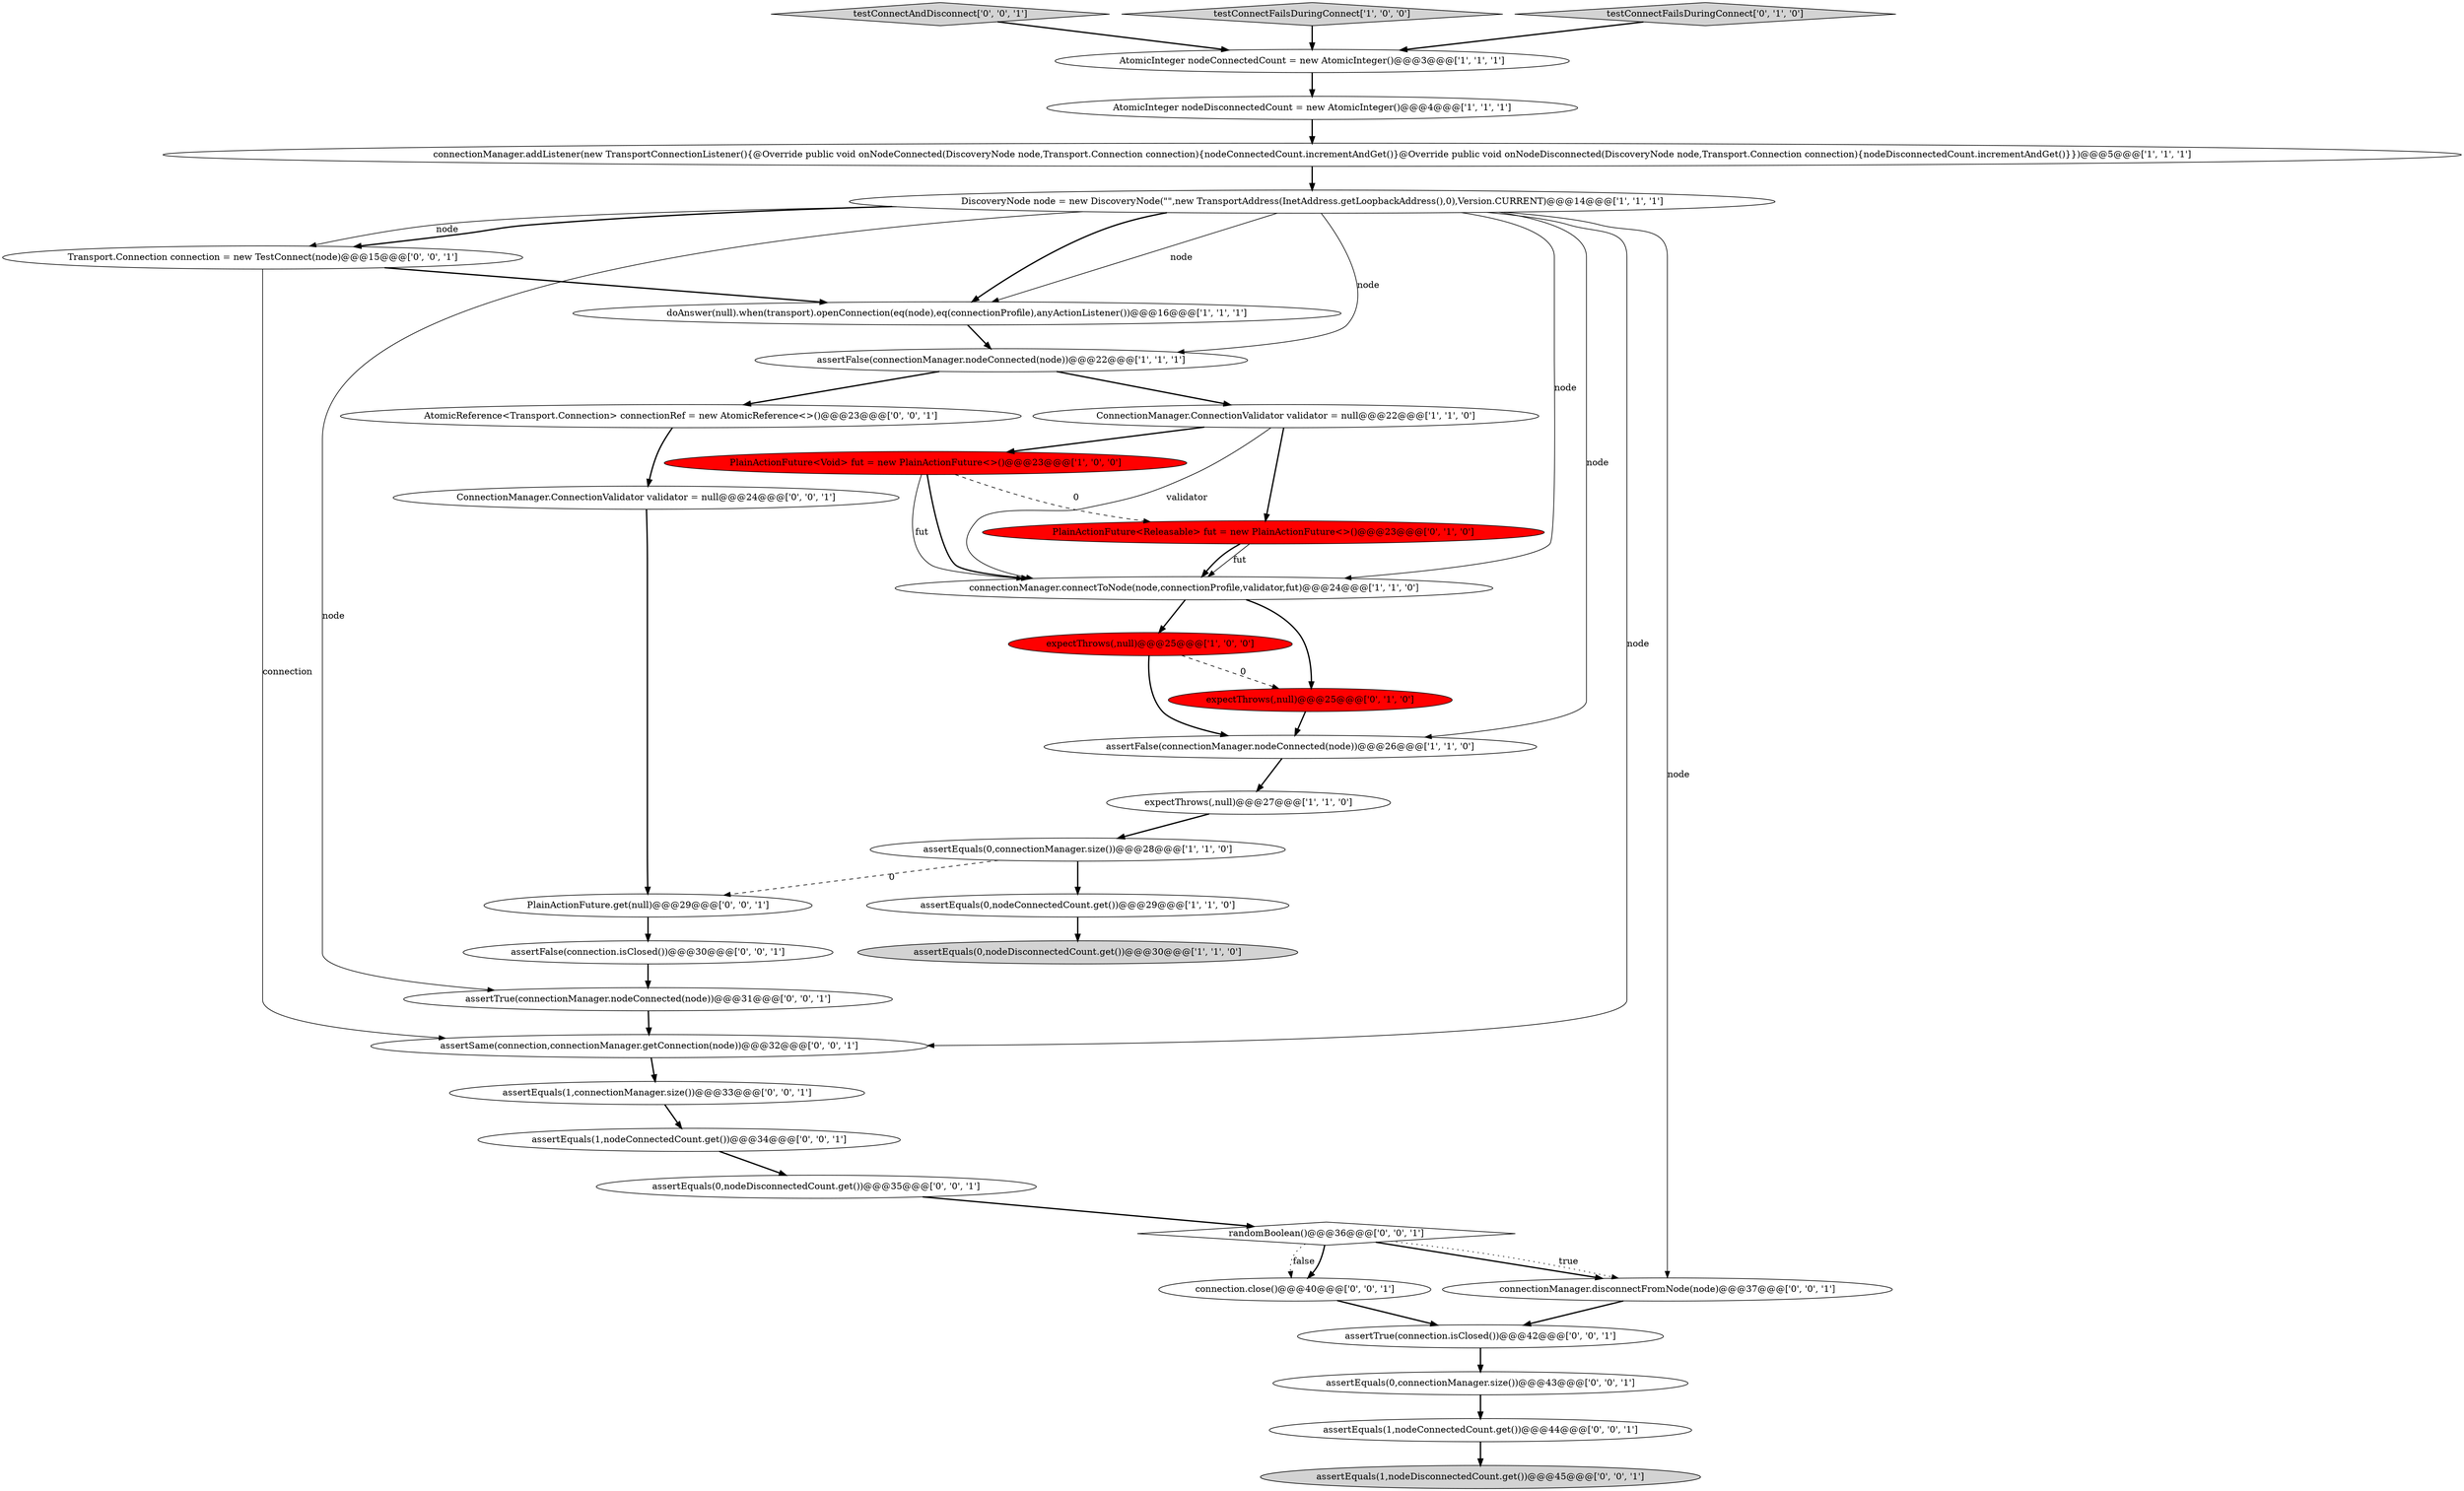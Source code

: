 digraph {
8 [style = filled, label = "assertEquals(0,connectionManager.size())@@@28@@@['1', '1', '0']", fillcolor = white, shape = ellipse image = "AAA0AAABBB1BBB"];
28 [style = filled, label = "connection.close()@@@40@@@['0', '0', '1']", fillcolor = white, shape = ellipse image = "AAA0AAABBB3BBB"];
33 [style = filled, label = "assertEquals(0,connectionManager.size())@@@43@@@['0', '0', '1']", fillcolor = white, shape = ellipse image = "AAA0AAABBB3BBB"];
36 [style = filled, label = "assertSame(connection,connectionManager.getConnection(node))@@@32@@@['0', '0', '1']", fillcolor = white, shape = ellipse image = "AAA0AAABBB3BBB"];
7 [style = filled, label = "ConnectionManager.ConnectionValidator validator = null@@@22@@@['1', '1', '0']", fillcolor = white, shape = ellipse image = "AAA0AAABBB1BBB"];
15 [style = filled, label = "assertEquals(0,nodeDisconnectedCount.get())@@@30@@@['1', '1', '0']", fillcolor = lightgray, shape = ellipse image = "AAA0AAABBB1BBB"];
29 [style = filled, label = "AtomicReference<Transport.Connection> connectionRef = new AtomicReference<>()@@@23@@@['0', '0', '1']", fillcolor = white, shape = ellipse image = "AAA0AAABBB3BBB"];
10 [style = filled, label = "expectThrows(,null)@@@27@@@['1', '1', '0']", fillcolor = white, shape = ellipse image = "AAA0AAABBB1BBB"];
12 [style = filled, label = "connectionManager.connectToNode(node,connectionProfile,validator,fut)@@@24@@@['1', '1', '0']", fillcolor = white, shape = ellipse image = "AAA0AAABBB1BBB"];
32 [style = filled, label = "assertTrue(connection.isClosed())@@@42@@@['0', '0', '1']", fillcolor = white, shape = ellipse image = "AAA0AAABBB3BBB"];
22 [style = filled, label = "connectionManager.disconnectFromNode(node)@@@37@@@['0', '0', '1']", fillcolor = white, shape = ellipse image = "AAA0AAABBB3BBB"];
31 [style = filled, label = "assertEquals(1,connectionManager.size())@@@33@@@['0', '0', '1']", fillcolor = white, shape = ellipse image = "AAA0AAABBB3BBB"];
34 [style = filled, label = "testConnectAndDisconnect['0', '0', '1']", fillcolor = lightgray, shape = diamond image = "AAA0AAABBB3BBB"];
16 [style = filled, label = "PlainActionFuture<Releasable> fut = new PlainActionFuture<>()@@@23@@@['0', '1', '0']", fillcolor = red, shape = ellipse image = "AAA1AAABBB2BBB"];
25 [style = filled, label = "assertEquals(1,nodeConnectedCount.get())@@@44@@@['0', '0', '1']", fillcolor = white, shape = ellipse image = "AAA0AAABBB3BBB"];
26 [style = filled, label = "assertEquals(0,nodeDisconnectedCount.get())@@@35@@@['0', '0', '1']", fillcolor = white, shape = ellipse image = "AAA0AAABBB3BBB"];
13 [style = filled, label = "connectionManager.addListener(new TransportConnectionListener(){@Override public void onNodeConnected(DiscoveryNode node,Transport.Connection connection){nodeConnectedCount.incrementAndGet()}@Override public void onNodeDisconnected(DiscoveryNode node,Transport.Connection connection){nodeDisconnectedCount.incrementAndGet()}})@@@5@@@['1', '1', '1']", fillcolor = white, shape = ellipse image = "AAA0AAABBB1BBB"];
24 [style = filled, label = "assertTrue(connectionManager.nodeConnected(node))@@@31@@@['0', '0', '1']", fillcolor = white, shape = ellipse image = "AAA0AAABBB3BBB"];
1 [style = filled, label = "assertEquals(0,nodeConnectedCount.get())@@@29@@@['1', '1', '0']", fillcolor = white, shape = ellipse image = "AAA0AAABBB1BBB"];
20 [style = filled, label = "randomBoolean()@@@36@@@['0', '0', '1']", fillcolor = white, shape = diamond image = "AAA0AAABBB3BBB"];
17 [style = filled, label = "expectThrows(,null)@@@25@@@['0', '1', '0']", fillcolor = red, shape = ellipse image = "AAA1AAABBB2BBB"];
4 [style = filled, label = "testConnectFailsDuringConnect['1', '0', '0']", fillcolor = lightgray, shape = diamond image = "AAA0AAABBB1BBB"];
2 [style = filled, label = "DiscoveryNode node = new DiscoveryNode(\"\",new TransportAddress(InetAddress.getLoopbackAddress(),0),Version.CURRENT)@@@14@@@['1', '1', '1']", fillcolor = white, shape = ellipse image = "AAA0AAABBB1BBB"];
23 [style = filled, label = "PlainActionFuture.get(null)@@@29@@@['0', '0', '1']", fillcolor = white, shape = ellipse image = "AAA0AAABBB3BBB"];
27 [style = filled, label = "ConnectionManager.ConnectionValidator validator = null@@@24@@@['0', '0', '1']", fillcolor = white, shape = ellipse image = "AAA0AAABBB3BBB"];
21 [style = filled, label = "Transport.Connection connection = new TestConnect(node)@@@15@@@['0', '0', '1']", fillcolor = white, shape = ellipse image = "AAA0AAABBB3BBB"];
18 [style = filled, label = "testConnectFailsDuringConnect['0', '1', '0']", fillcolor = lightgray, shape = diamond image = "AAA0AAABBB2BBB"];
30 [style = filled, label = "assertFalse(connection.isClosed())@@@30@@@['0', '0', '1']", fillcolor = white, shape = ellipse image = "AAA0AAABBB3BBB"];
11 [style = filled, label = "AtomicInteger nodeConnectedCount = new AtomicInteger()@@@3@@@['1', '1', '1']", fillcolor = white, shape = ellipse image = "AAA0AAABBB1BBB"];
3 [style = filled, label = "expectThrows(,null)@@@25@@@['1', '0', '0']", fillcolor = red, shape = ellipse image = "AAA1AAABBB1BBB"];
14 [style = filled, label = "PlainActionFuture<Void> fut = new PlainActionFuture<>()@@@23@@@['1', '0', '0']", fillcolor = red, shape = ellipse image = "AAA1AAABBB1BBB"];
19 [style = filled, label = "assertEquals(1,nodeConnectedCount.get())@@@34@@@['0', '0', '1']", fillcolor = white, shape = ellipse image = "AAA0AAABBB3BBB"];
35 [style = filled, label = "assertEquals(1,nodeDisconnectedCount.get())@@@45@@@['0', '0', '1']", fillcolor = lightgray, shape = ellipse image = "AAA0AAABBB3BBB"];
9 [style = filled, label = "AtomicInteger nodeDisconnectedCount = new AtomicInteger()@@@4@@@['1', '1', '1']", fillcolor = white, shape = ellipse image = "AAA0AAABBB1BBB"];
0 [style = filled, label = "assertFalse(connectionManager.nodeConnected(node))@@@22@@@['1', '1', '1']", fillcolor = white, shape = ellipse image = "AAA0AAABBB1BBB"];
5 [style = filled, label = "assertFalse(connectionManager.nodeConnected(node))@@@26@@@['1', '1', '0']", fillcolor = white, shape = ellipse image = "AAA0AAABBB1BBB"];
6 [style = filled, label = "doAnswer(null).when(transport).openConnection(eq(node),eq(connectionProfile),anyActionListener())@@@16@@@['1', '1', '1']", fillcolor = white, shape = ellipse image = "AAA0AAABBB1BBB"];
5->10 [style = bold, label=""];
2->5 [style = solid, label="node"];
30->24 [style = bold, label=""];
17->5 [style = bold, label=""];
3->17 [style = dashed, label="0"];
23->30 [style = bold, label=""];
21->6 [style = bold, label=""];
2->6 [style = bold, label=""];
1->15 [style = bold, label=""];
18->11 [style = bold, label=""];
12->17 [style = bold, label=""];
36->31 [style = bold, label=""];
20->28 [style = bold, label=""];
2->21 [style = solid, label="node"];
2->12 [style = solid, label="node"];
14->12 [style = solid, label="fut"];
22->32 [style = bold, label=""];
0->29 [style = bold, label=""];
6->0 [style = bold, label=""];
21->36 [style = solid, label="connection"];
11->9 [style = bold, label=""];
25->35 [style = bold, label=""];
32->33 [style = bold, label=""];
34->11 [style = bold, label=""];
20->22 [style = bold, label=""];
0->7 [style = bold, label=""];
7->14 [style = bold, label=""];
28->32 [style = bold, label=""];
8->1 [style = bold, label=""];
2->24 [style = solid, label="node"];
29->27 [style = bold, label=""];
24->36 [style = bold, label=""];
3->5 [style = bold, label=""];
2->0 [style = solid, label="node"];
10->8 [style = bold, label=""];
2->6 [style = solid, label="node"];
33->25 [style = bold, label=""];
2->21 [style = bold, label=""];
19->26 [style = bold, label=""];
14->12 [style = bold, label=""];
7->12 [style = solid, label="validator"];
7->16 [style = bold, label=""];
2->36 [style = solid, label="node"];
2->22 [style = solid, label="node"];
13->2 [style = bold, label=""];
16->12 [style = solid, label="fut"];
27->23 [style = bold, label=""];
12->3 [style = bold, label=""];
20->22 [style = dotted, label="true"];
20->28 [style = dotted, label="false"];
14->16 [style = dashed, label="0"];
4->11 [style = bold, label=""];
16->12 [style = bold, label=""];
31->19 [style = bold, label=""];
26->20 [style = bold, label=""];
8->23 [style = dashed, label="0"];
9->13 [style = bold, label=""];
}
